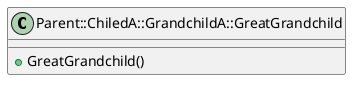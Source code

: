 @startuml Parent::ChiledA::GrandchildA::GreatGrandchild
class Parent::ChiledA::GrandchildA::GreatGrandchild  {
    + GreatGrandchild()
}
@enduml